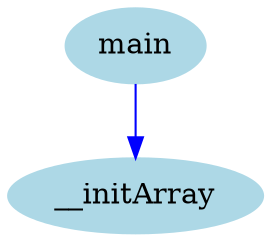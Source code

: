 digraph CallGraph {
    node [shape=ellipse, style=filled, color=lightblue];

    "__initArray";
    "main";

    "main" -> "__initArray" [color=blue];
}
